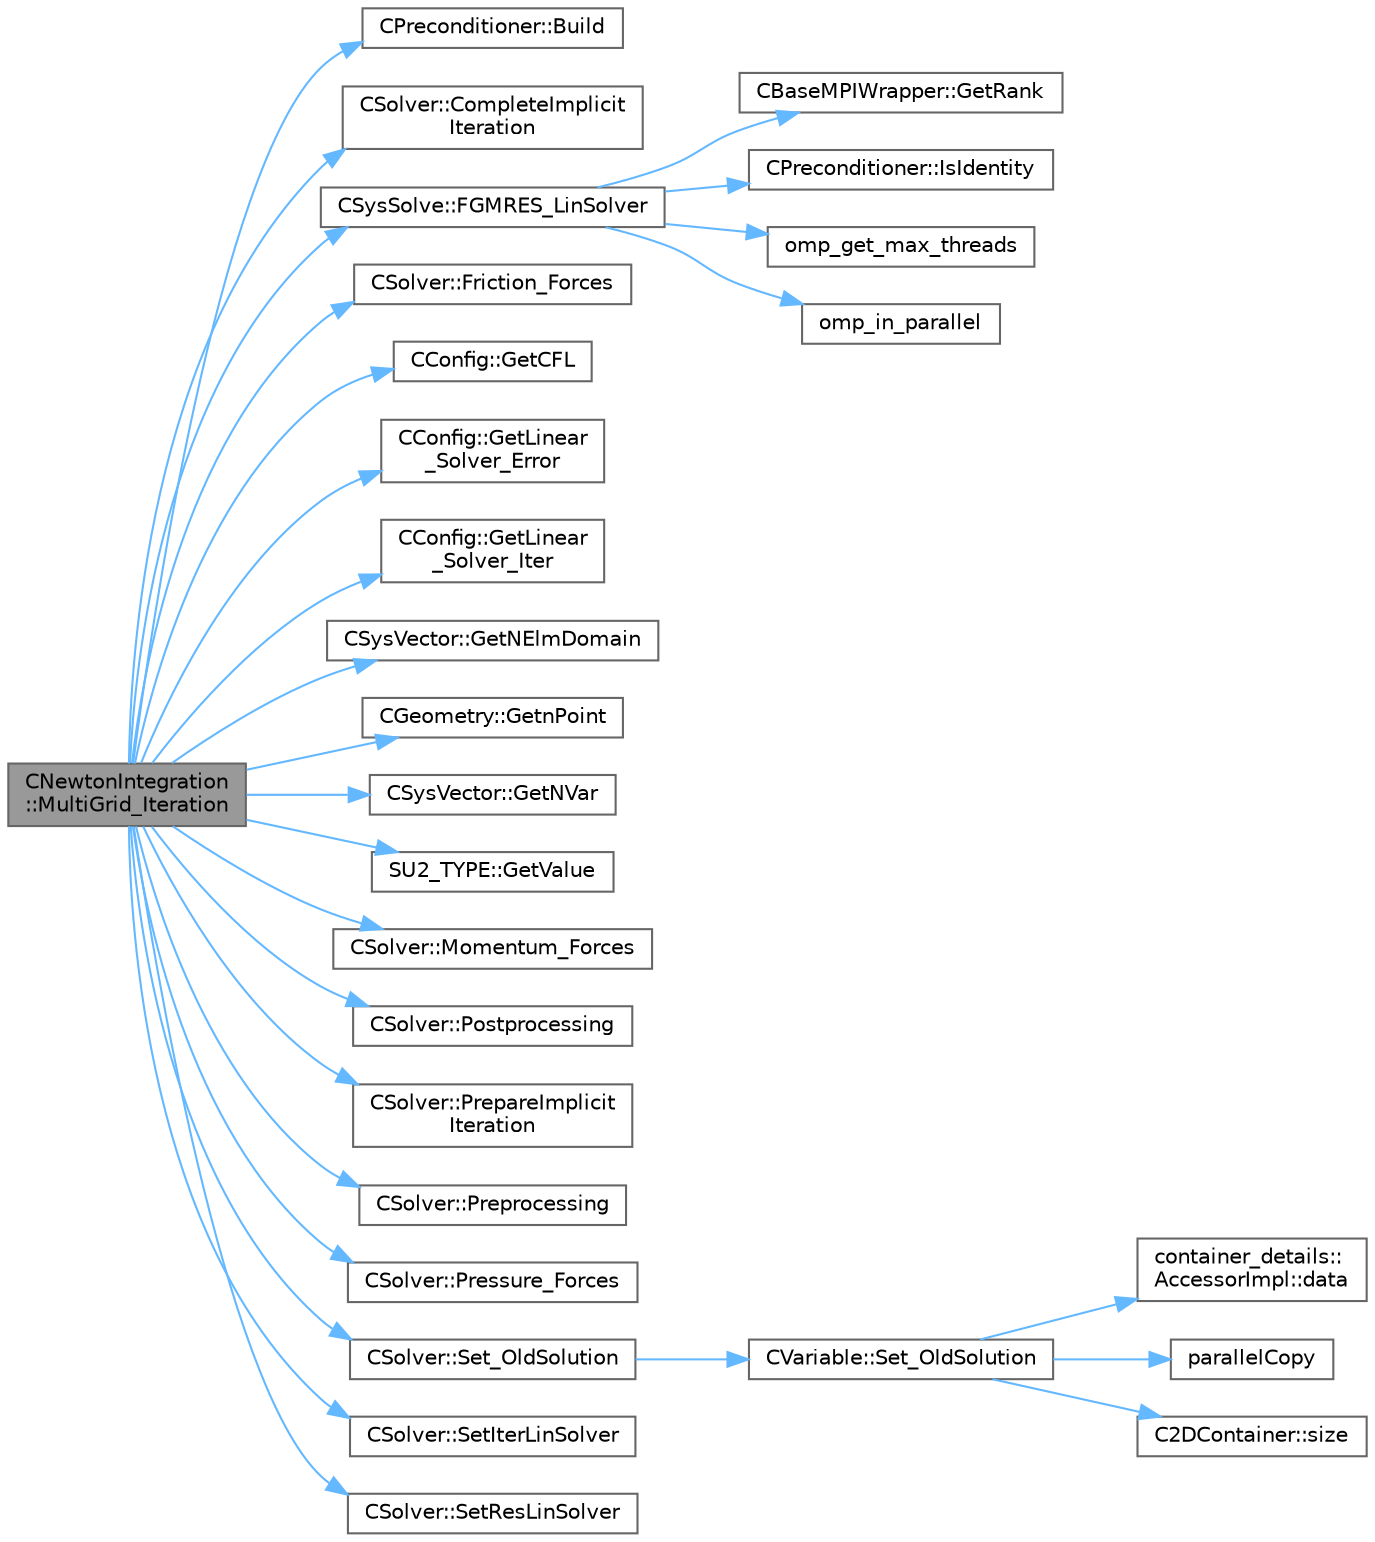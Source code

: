 digraph "CNewtonIntegration::MultiGrid_Iteration"
{
 // LATEX_PDF_SIZE
  bgcolor="transparent";
  edge [fontname=Helvetica,fontsize=10,labelfontname=Helvetica,labelfontsize=10];
  node [fontname=Helvetica,fontsize=10,shape=box,height=0.2,width=0.4];
  rankdir="LR";
  Node1 [id="Node000001",label="CNewtonIntegration\l::MultiGrid_Iteration",height=0.2,width=0.4,color="gray40", fillcolor="grey60", style="filled", fontcolor="black",tooltip="This class overrides this method to make it a drop-in replacement for CMultigridIntegration."];
  Node1 -> Node2 [id="edge1_Node000001_Node000002",color="steelblue1",style="solid",tooltip=" "];
  Node2 [id="Node000002",label="CPreconditioner::Build",height=0.2,width=0.4,color="grey40", fillcolor="white", style="filled",URL="$classCPreconditioner.html#a4107c7c58d894d1067b91a5e6e140946",tooltip="Generic \"preprocessing\" hook derived classes may implement to build the preconditioner."];
  Node1 -> Node3 [id="edge2_Node000001_Node000003",color="steelblue1",style="solid",tooltip=" "];
  Node3 [id="Node000003",label="CSolver::CompleteImplicit\lIteration",height=0.2,width=0.4,color="grey40", fillcolor="white", style="filled",URL="$classCSolver.html#a1c9f88723ff9ebf7506ed7f8b9b4eb13",tooltip="A virtual member."];
  Node1 -> Node4 [id="edge3_Node000001_Node000004",color="steelblue1",style="solid",tooltip=" "];
  Node4 [id="Node000004",label="CSysSolve::FGMRES_LinSolver",height=0.2,width=0.4,color="grey40", fillcolor="white", style="filled",URL="$classCSysSolve.html#ac8ce20d54f2eb18abecac419d969533f",tooltip="Flexible Generalized Minimal Residual method."];
  Node4 -> Node5 [id="edge4_Node000004_Node000005",color="steelblue1",style="solid",tooltip=" "];
  Node5 [id="Node000005",label="CBaseMPIWrapper::GetRank",height=0.2,width=0.4,color="grey40", fillcolor="white", style="filled",URL="$classCBaseMPIWrapper.html#a63e1f265b788b4e56cb7ebdeba29b78e",tooltip=" "];
  Node4 -> Node6 [id="edge5_Node000004_Node000006",color="steelblue1",style="solid",tooltip=" "];
  Node6 [id="Node000006",label="CPreconditioner::IsIdentity",height=0.2,width=0.4,color="grey40", fillcolor="white", style="filled",URL="$classCPreconditioner.html#acd274ef50ed8a59b9f251396cd130fda",tooltip="Return true to identify the identity preconditioner, may allow some solvers to be more efficient."];
  Node4 -> Node7 [id="edge6_Node000004_Node000007",color="steelblue1",style="solid",tooltip=" "];
  Node7 [id="Node000007",label="omp_get_max_threads",height=0.2,width=0.4,color="grey40", fillcolor="white", style="filled",URL="$omp__structure_8hpp.html#a2f7befecc7b1a4eaade8d81fa6524225",tooltip="Maximum number of threads available."];
  Node4 -> Node8 [id="edge7_Node000004_Node000008",color="steelblue1",style="solid",tooltip=" "];
  Node8 [id="Node000008",label="omp_in_parallel",height=0.2,width=0.4,color="grey40", fillcolor="white", style="filled",URL="$omp__structure_8hpp.html#a74dcff027d4e303b08dd7f82c053faf6",tooltip="Returns true if inside a parallel section."];
  Node1 -> Node9 [id="edge8_Node000001_Node000009",color="steelblue1",style="solid",tooltip=" "];
  Node9 [id="Node000009",label="CSolver::Friction_Forces",height=0.2,width=0.4,color="grey40", fillcolor="white", style="filled",URL="$classCSolver.html#a82859f2258c600fb1767cd984fd769f7",tooltip="A virtual member."];
  Node1 -> Node10 [id="edge9_Node000001_Node000010",color="steelblue1",style="solid",tooltip=" "];
  Node10 [id="Node000010",label="CConfig::GetCFL",height=0.2,width=0.4,color="grey40", fillcolor="white", style="filled",URL="$classCConfig.html#a327893f15ca36b27db6201a7cb787022",tooltip="Get the Courant Friedrich Levi number for each grid."];
  Node1 -> Node11 [id="edge10_Node000001_Node000011",color="steelblue1",style="solid",tooltip=" "];
  Node11 [id="Node000011",label="CConfig::GetLinear\l_Solver_Error",height=0.2,width=0.4,color="grey40", fillcolor="white", style="filled",URL="$classCConfig.html#ac34b0c8953978c88e8d6a80b0ad18412",tooltip="Get min error of the linear solver for the implicit formulation."];
  Node1 -> Node12 [id="edge11_Node000001_Node000012",color="steelblue1",style="solid",tooltip=" "];
  Node12 [id="Node000012",label="CConfig::GetLinear\l_Solver_Iter",height=0.2,width=0.4,color="grey40", fillcolor="white", style="filled",URL="$classCConfig.html#a4af66b9b4150ce7bb3fea03a553a5e75",tooltip="Get max number of iterations of the linear solver for the implicit formulation."];
  Node1 -> Node13 [id="edge12_Node000001_Node000013",color="steelblue1",style="solid",tooltip=" "];
  Node13 [id="Node000013",label="CSysVector::GetNElmDomain",height=0.2,width=0.4,color="grey40", fillcolor="white", style="filled",URL="$classCSysVector.html#a0fee65c6d084e3266b6da593ace9e55a",tooltip="return the number of local elements in the CSysVector without ghost cells"];
  Node1 -> Node14 [id="edge13_Node000001_Node000014",color="steelblue1",style="solid",tooltip=" "];
  Node14 [id="Node000014",label="CGeometry::GetnPoint",height=0.2,width=0.4,color="grey40", fillcolor="white", style="filled",URL="$classCGeometry.html#a275fb07cd99ab79d7a04b4862280169d",tooltip="Get number of points."];
  Node1 -> Node15 [id="edge14_Node000001_Node000015",color="steelblue1",style="solid",tooltip=" "];
  Node15 [id="Node000015",label="CSysVector::GetNVar",height=0.2,width=0.4,color="grey40", fillcolor="white", style="filled",URL="$classCSysVector.html#ac0b4bcd823f7905143430a7bbdcad6f2",tooltip="return the number of variables at each block (typically number per node)"];
  Node1 -> Node16 [id="edge15_Node000001_Node000016",color="steelblue1",style="solid",tooltip=" "];
  Node16 [id="Node000016",label="SU2_TYPE::GetValue",height=0.2,width=0.4,color="grey40", fillcolor="white", style="filled",URL="$namespaceSU2__TYPE.html#adf52a59d6f4e578f7915ec9abbf7cb22",tooltip="Get the (primitive) value of the datatype (needs to be specialized for active types)."];
  Node1 -> Node17 [id="edge16_Node000001_Node000017",color="steelblue1",style="solid",tooltip=" "];
  Node17 [id="Node000017",label="CSolver::Momentum_Forces",height=0.2,width=0.4,color="grey40", fillcolor="white", style="filled",URL="$classCSolver.html#a6279b246ec1fcc348b14b01ab6afa314",tooltip="A virtual member."];
  Node1 -> Node18 [id="edge17_Node000001_Node000018",color="steelblue1",style="solid",tooltip=" "];
  Node18 [id="Node000018",label="CSolver::Postprocessing",height=0.2,width=0.4,color="grey40", fillcolor="white", style="filled",URL="$classCSolver.html#a3bbd97faea2faca3912f766870d9991f",tooltip="A virtual member."];
  Node1 -> Node19 [id="edge18_Node000001_Node000019",color="steelblue1",style="solid",tooltip=" "];
  Node19 [id="Node000019",label="CSolver::PrepareImplicit\lIteration",height=0.2,width=0.4,color="grey40", fillcolor="white", style="filled",URL="$classCSolver.html#a2fe3fcae9ed32824f7d16088d1d91687",tooltip="A virtual member."];
  Node1 -> Node20 [id="edge19_Node000001_Node000020",color="steelblue1",style="solid",tooltip=" "];
  Node20 [id="Node000020",label="CSolver::Preprocessing",height=0.2,width=0.4,color="grey40", fillcolor="white", style="filled",URL="$classCSolver.html#ae259428dd5451b8f0f81c407aceff287",tooltip="A virtual member."];
  Node1 -> Node21 [id="edge20_Node000001_Node000021",color="steelblue1",style="solid",tooltip=" "];
  Node21 [id="Node000021",label="CSolver::Pressure_Forces",height=0.2,width=0.4,color="grey40", fillcolor="white", style="filled",URL="$classCSolver.html#a5de80597467b7bf1a2536b1ef7add756",tooltip="A virtual member."];
  Node1 -> Node22 [id="edge21_Node000001_Node000022",color="steelblue1",style="solid",tooltip=" "];
  Node22 [id="Node000022",label="CSolver::Set_OldSolution",height=0.2,width=0.4,color="grey40", fillcolor="white", style="filled",URL="$classCSolver.html#a520d254d19779cc8cca458fd0c4576be",tooltip="Set the old solution variables to the current solution value for Runge-Kutta iteration...."];
  Node22 -> Node23 [id="edge22_Node000022_Node000023",color="steelblue1",style="solid",tooltip=" "];
  Node23 [id="Node000023",label="CVariable::Set_OldSolution",height=0.2,width=0.4,color="grey40", fillcolor="white", style="filled",URL="$classCVariable.html#af7ab5687fab17a8840ebcbf1f1927634",tooltip="Set old variables to the value of the current variables."];
  Node23 -> Node24 [id="edge23_Node000023_Node000024",color="steelblue1",style="solid",tooltip=" "];
  Node24 [id="Node000024",label="container_details::\lAccessorImpl::data",height=0.2,width=0.4,color="grey40", fillcolor="white", style="filled",URL="$classcontainer__details_1_1AccessorImpl.html#a25b798e6041a085aa19399d0047b6a91",tooltip=" "];
  Node23 -> Node25 [id="edge24_Node000023_Node000025",color="steelblue1",style="solid",tooltip=" "];
  Node25 [id="Node000025",label="parallelCopy",height=0.2,width=0.4,color="grey40", fillcolor="white", style="filled",URL="$omp__structure_8hpp.html#a3af8b37ed645164f4c3441fa75e5fa76",tooltip="Copy data from one array-like object to another in parallel."];
  Node23 -> Node26 [id="edge25_Node000023_Node000026",color="steelblue1",style="solid",tooltip=" "];
  Node26 [id="Node000026",label="C2DContainer::size",height=0.2,width=0.4,color="grey40", fillcolor="white", style="filled",URL="$classC2DContainer.html#a8278113dbcf54123f9852e7e44583759",tooltip=" "];
  Node1 -> Node27 [id="edge26_Node000001_Node000027",color="steelblue1",style="solid",tooltip=" "];
  Node27 [id="Node000027",label="CSolver::SetIterLinSolver",height=0.2,width=0.4,color="grey40", fillcolor="white", style="filled",URL="$classCSolver.html#a4f948638416cf63651bfa204f286e00c",tooltip="Set number of linear solver iterations."];
  Node1 -> Node28 [id="edge27_Node000001_Node000028",color="steelblue1",style="solid",tooltip=" "];
  Node28 [id="Node000028",label="CSolver::SetResLinSolver",height=0.2,width=0.4,color="grey40", fillcolor="white", style="filled",URL="$classCSolver.html#a57f38545147844c9c53bd419a9487904",tooltip="Set the final linear solver residual."];
}
